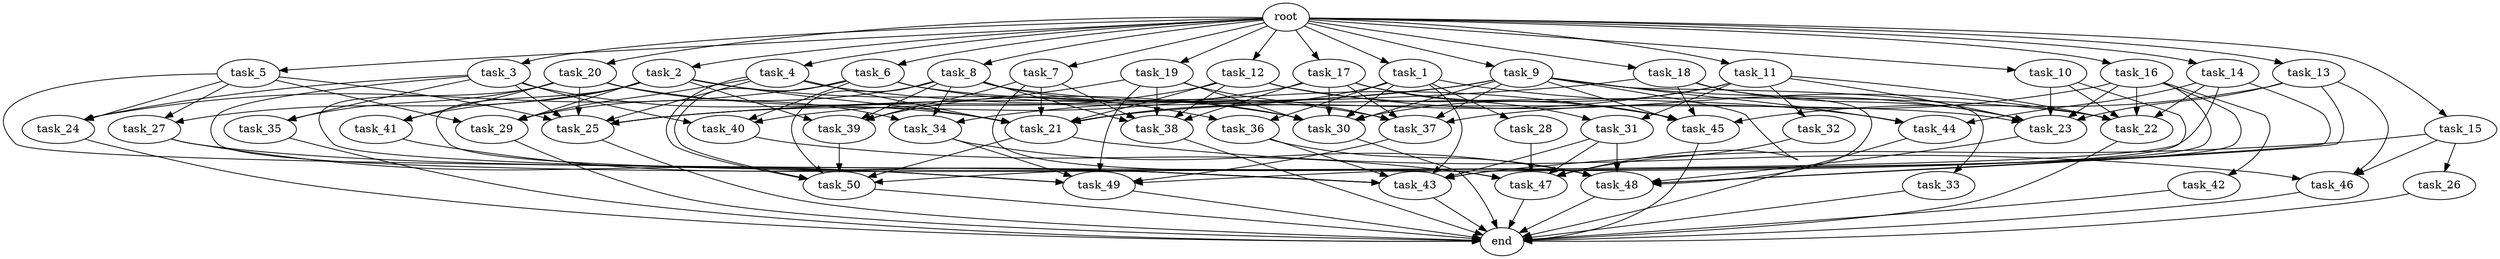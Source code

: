 digraph G {
  root [size="0.000000e+00"];
  task_1 [size="6.327101e+10"];
  task_2 [size="6.190103e+10"];
  task_3 [size="9.638338e+10"];
  task_4 [size="4.255923e+10"];
  task_5 [size="1.517684e+09"];
  task_6 [size="6.174399e+10"];
  task_7 [size="2.115579e+10"];
  task_8 [size="3.073234e+10"];
  task_9 [size="4.680562e+10"];
  task_10 [size="9.172575e+10"];
  task_11 [size="1.718941e+09"];
  task_12 [size="4.862210e+10"];
  task_13 [size="8.452760e+10"];
  task_14 [size="7.972188e+10"];
  task_15 [size="8.716386e+09"];
  task_16 [size="8.869378e+09"];
  task_17 [size="2.910346e+10"];
  task_18 [size="3.894810e+10"];
  task_19 [size="6.633193e+10"];
  task_20 [size="3.797516e+10"];
  task_21 [size="8.384765e+10"];
  task_22 [size="2.857837e+10"];
  task_23 [size="1.038727e+10"];
  task_24 [size="2.343705e+09"];
  task_25 [size="7.850764e+10"];
  task_26 [size="8.546199e+10"];
  task_27 [size="3.452979e+10"];
  task_28 [size="2.934652e+10"];
  task_29 [size="5.017591e+10"];
  task_30 [size="9.826693e+10"];
  task_31 [size="6.065831e+10"];
  task_32 [size="2.342095e+10"];
  task_33 [size="4.053391e+10"];
  task_34 [size="2.404787e+10"];
  task_35 [size="1.575618e+10"];
  task_36 [size="2.764922e+10"];
  task_37 [size="2.442476e+10"];
  task_38 [size="7.729052e+10"];
  task_39 [size="7.638085e+10"];
  task_40 [size="9.452191e+10"];
  task_41 [size="3.309188e+10"];
  task_42 [size="8.229746e+10"];
  task_43 [size="7.227636e+10"];
  task_44 [size="4.174146e+10"];
  task_45 [size="6.818357e+10"];
  task_46 [size="3.625853e+10"];
  task_47 [size="7.740908e+10"];
  task_48 [size="4.588015e+10"];
  task_49 [size="2.235867e+10"];
  task_50 [size="8.754959e+10"];
  end [size="0.000000e+00"];

  root -> task_1 [size="1.000000e-12"];
  root -> task_2 [size="1.000000e-12"];
  root -> task_3 [size="1.000000e-12"];
  root -> task_4 [size="1.000000e-12"];
  root -> task_5 [size="1.000000e-12"];
  root -> task_6 [size="1.000000e-12"];
  root -> task_7 [size="1.000000e-12"];
  root -> task_8 [size="1.000000e-12"];
  root -> task_9 [size="1.000000e-12"];
  root -> task_10 [size="1.000000e-12"];
  root -> task_11 [size="1.000000e-12"];
  root -> task_12 [size="1.000000e-12"];
  root -> task_13 [size="1.000000e-12"];
  root -> task_14 [size="1.000000e-12"];
  root -> task_15 [size="1.000000e-12"];
  root -> task_16 [size="1.000000e-12"];
  root -> task_17 [size="1.000000e-12"];
  root -> task_18 [size="1.000000e-12"];
  root -> task_19 [size="1.000000e-12"];
  root -> task_20 [size="1.000000e-12"];
  task_1 -> task_21 [size="1.197824e+08"];
  task_1 -> task_28 [size="2.934652e+08"];
  task_1 -> task_30 [size="1.403813e+08"];
  task_1 -> task_36 [size="1.382461e+08"];
  task_1 -> task_43 [size="9.034545e+07"];
  task_1 -> task_44 [size="1.391382e+08"];
  task_2 -> task_21 [size="1.197824e+08"];
  task_2 -> task_27 [size="1.726490e+08"];
  task_2 -> task_29 [size="1.254398e+08"];
  task_2 -> task_36 [size="1.382461e+08"];
  task_2 -> task_39 [size="1.909521e+08"];
  task_2 -> task_41 [size="1.654594e+08"];
  task_2 -> task_48 [size="5.097795e+07"];
  task_3 -> task_21 [size="1.197824e+08"];
  task_3 -> task_24 [size="7.812349e+06"];
  task_3 -> task_25 [size="1.121538e+08"];
  task_3 -> task_35 [size="7.878091e+07"];
  task_3 -> task_40 [size="3.150730e+08"];
  task_3 -> task_43 [size="9.034545e+07"];
  task_4 -> task_21 [size="1.197824e+08"];
  task_4 -> task_25 [size="1.121538e+08"];
  task_4 -> task_29 [size="1.254398e+08"];
  task_4 -> task_45 [size="1.136393e+08"];
  task_4 -> task_50 [size="1.459160e+08"];
  task_5 -> task_24 [size="7.812349e+06"];
  task_5 -> task_25 [size="1.121538e+08"];
  task_5 -> task_27 [size="1.726490e+08"];
  task_5 -> task_29 [size="1.254398e+08"];
  task_5 -> task_47 [size="1.105844e+08"];
  task_6 -> task_22 [size="4.763061e+07"];
  task_6 -> task_24 [size="7.812349e+06"];
  task_6 -> task_37 [size="4.884953e+07"];
  task_6 -> task_40 [size="3.150730e+08"];
  task_6 -> task_50 [size="1.459160e+08"];
  task_7 -> task_21 [size="1.197824e+08"];
  task_7 -> task_38 [size="1.545810e+08"];
  task_7 -> task_39 [size="1.909521e+08"];
  task_7 -> task_48 [size="5.097795e+07"];
  task_8 -> task_23 [size="1.483896e+07"];
  task_8 -> task_29 [size="1.254398e+08"];
  task_8 -> task_30 [size="1.403813e+08"];
  task_8 -> task_34 [size="8.015956e+07"];
  task_8 -> task_38 [size="1.545810e+08"];
  task_8 -> task_39 [size="1.909521e+08"];
  task_8 -> task_50 [size="1.459160e+08"];
  task_9 -> task_23 [size="1.483896e+07"];
  task_9 -> task_25 [size="1.121538e+08"];
  task_9 -> task_30 [size="1.403813e+08"];
  task_9 -> task_33 [size="4.053391e+08"];
  task_9 -> task_34 [size="8.015956e+07"];
  task_9 -> task_37 [size="4.884953e+07"];
  task_9 -> task_44 [size="1.391382e+08"];
  task_9 -> task_45 [size="1.136393e+08"];
  task_9 -> task_47 [size="1.105844e+08"];
  task_10 -> task_22 [size="4.763061e+07"];
  task_10 -> task_23 [size="1.483896e+07"];
  task_10 -> task_49 [size="3.726444e+07"];
  task_11 -> task_21 [size="1.197824e+08"];
  task_11 -> task_22 [size="4.763061e+07"];
  task_11 -> task_23 [size="1.483896e+07"];
  task_11 -> task_30 [size="1.403813e+08"];
  task_11 -> task_31 [size="3.032915e+08"];
  task_11 -> task_32 [size="2.342095e+08"];
  task_12 -> task_21 [size="1.197824e+08"];
  task_12 -> task_22 [size="4.763061e+07"];
  task_12 -> task_38 [size="1.545810e+08"];
  task_12 -> task_40 [size="3.150730e+08"];
  task_12 -> task_45 [size="1.136393e+08"];
  task_13 -> task_23 [size="1.483896e+07"];
  task_13 -> task_45 [size="1.136393e+08"];
  task_13 -> task_46 [size="1.208618e+08"];
  task_13 -> task_48 [size="5.097795e+07"];
  task_14 -> task_22 [size="4.763061e+07"];
  task_14 -> task_44 [size="1.391382e+08"];
  task_14 -> task_48 [size="5.097795e+07"];
  task_14 -> task_50 [size="1.459160e+08"];
  task_15 -> task_26 [size="8.546199e+08"];
  task_15 -> task_43 [size="9.034545e+07"];
  task_15 -> task_46 [size="1.208618e+08"];
  task_16 -> task_22 [size="4.763061e+07"];
  task_16 -> task_23 [size="1.483896e+07"];
  task_16 -> task_37 [size="4.884953e+07"];
  task_16 -> task_42 [size="8.229746e+08"];
  task_16 -> task_43 [size="9.034545e+07"];
  task_16 -> task_47 [size="1.105844e+08"];
  task_17 -> task_25 [size="1.121538e+08"];
  task_17 -> task_30 [size="1.403813e+08"];
  task_17 -> task_31 [size="3.032915e+08"];
  task_17 -> task_37 [size="4.884953e+07"];
  task_17 -> task_38 [size="1.545810e+08"];
  task_17 -> task_45 [size="1.136393e+08"];
  task_18 -> task_23 [size="1.483896e+07"];
  task_18 -> task_25 [size="1.121538e+08"];
  task_18 -> task_45 [size="1.136393e+08"];
  task_18 -> task_48 [size="5.097795e+07"];
  task_19 -> task_30 [size="1.403813e+08"];
  task_19 -> task_37 [size="4.884953e+07"];
  task_19 -> task_38 [size="1.545810e+08"];
  task_19 -> task_39 [size="1.909521e+08"];
  task_19 -> task_49 [size="3.726444e+07"];
  task_20 -> task_25 [size="1.121538e+08"];
  task_20 -> task_30 [size="1.403813e+08"];
  task_20 -> task_34 [size="8.015956e+07"];
  task_20 -> task_35 [size="7.878091e+07"];
  task_20 -> task_41 [size="1.654594e+08"];
  task_20 -> task_49 [size="3.726444e+07"];
  task_21 -> task_46 [size="1.208618e+08"];
  task_21 -> task_50 [size="1.459160e+08"];
  task_22 -> end [size="1.000000e-12"];
  task_23 -> task_48 [size="5.097795e+07"];
  task_24 -> end [size="1.000000e-12"];
  task_25 -> end [size="1.000000e-12"];
  task_26 -> end [size="1.000000e-12"];
  task_27 -> task_43 [size="9.034545e+07"];
  task_27 -> task_49 [size="3.726444e+07"];
  task_28 -> task_47 [size="1.105844e+08"];
  task_29 -> end [size="1.000000e-12"];
  task_30 -> end [size="1.000000e-12"];
  task_31 -> task_43 [size="9.034545e+07"];
  task_31 -> task_47 [size="1.105844e+08"];
  task_31 -> task_48 [size="5.097795e+07"];
  task_32 -> task_47 [size="1.105844e+08"];
  task_33 -> end [size="1.000000e-12"];
  task_34 -> task_48 [size="5.097795e+07"];
  task_34 -> task_49 [size="3.726444e+07"];
  task_35 -> end [size="1.000000e-12"];
  task_36 -> task_43 [size="9.034545e+07"];
  task_36 -> task_48 [size="5.097795e+07"];
  task_37 -> task_49 [size="3.726444e+07"];
  task_38 -> end [size="1.000000e-12"];
  task_39 -> task_50 [size="1.459160e+08"];
  task_40 -> task_47 [size="1.105844e+08"];
  task_41 -> task_43 [size="9.034545e+07"];
  task_42 -> end [size="1.000000e-12"];
  task_43 -> end [size="1.000000e-12"];
  task_44 -> end [size="1.000000e-12"];
  task_45 -> end [size="1.000000e-12"];
  task_46 -> end [size="1.000000e-12"];
  task_47 -> end [size="1.000000e-12"];
  task_48 -> end [size="1.000000e-12"];
  task_49 -> end [size="1.000000e-12"];
  task_50 -> end [size="1.000000e-12"];
}
